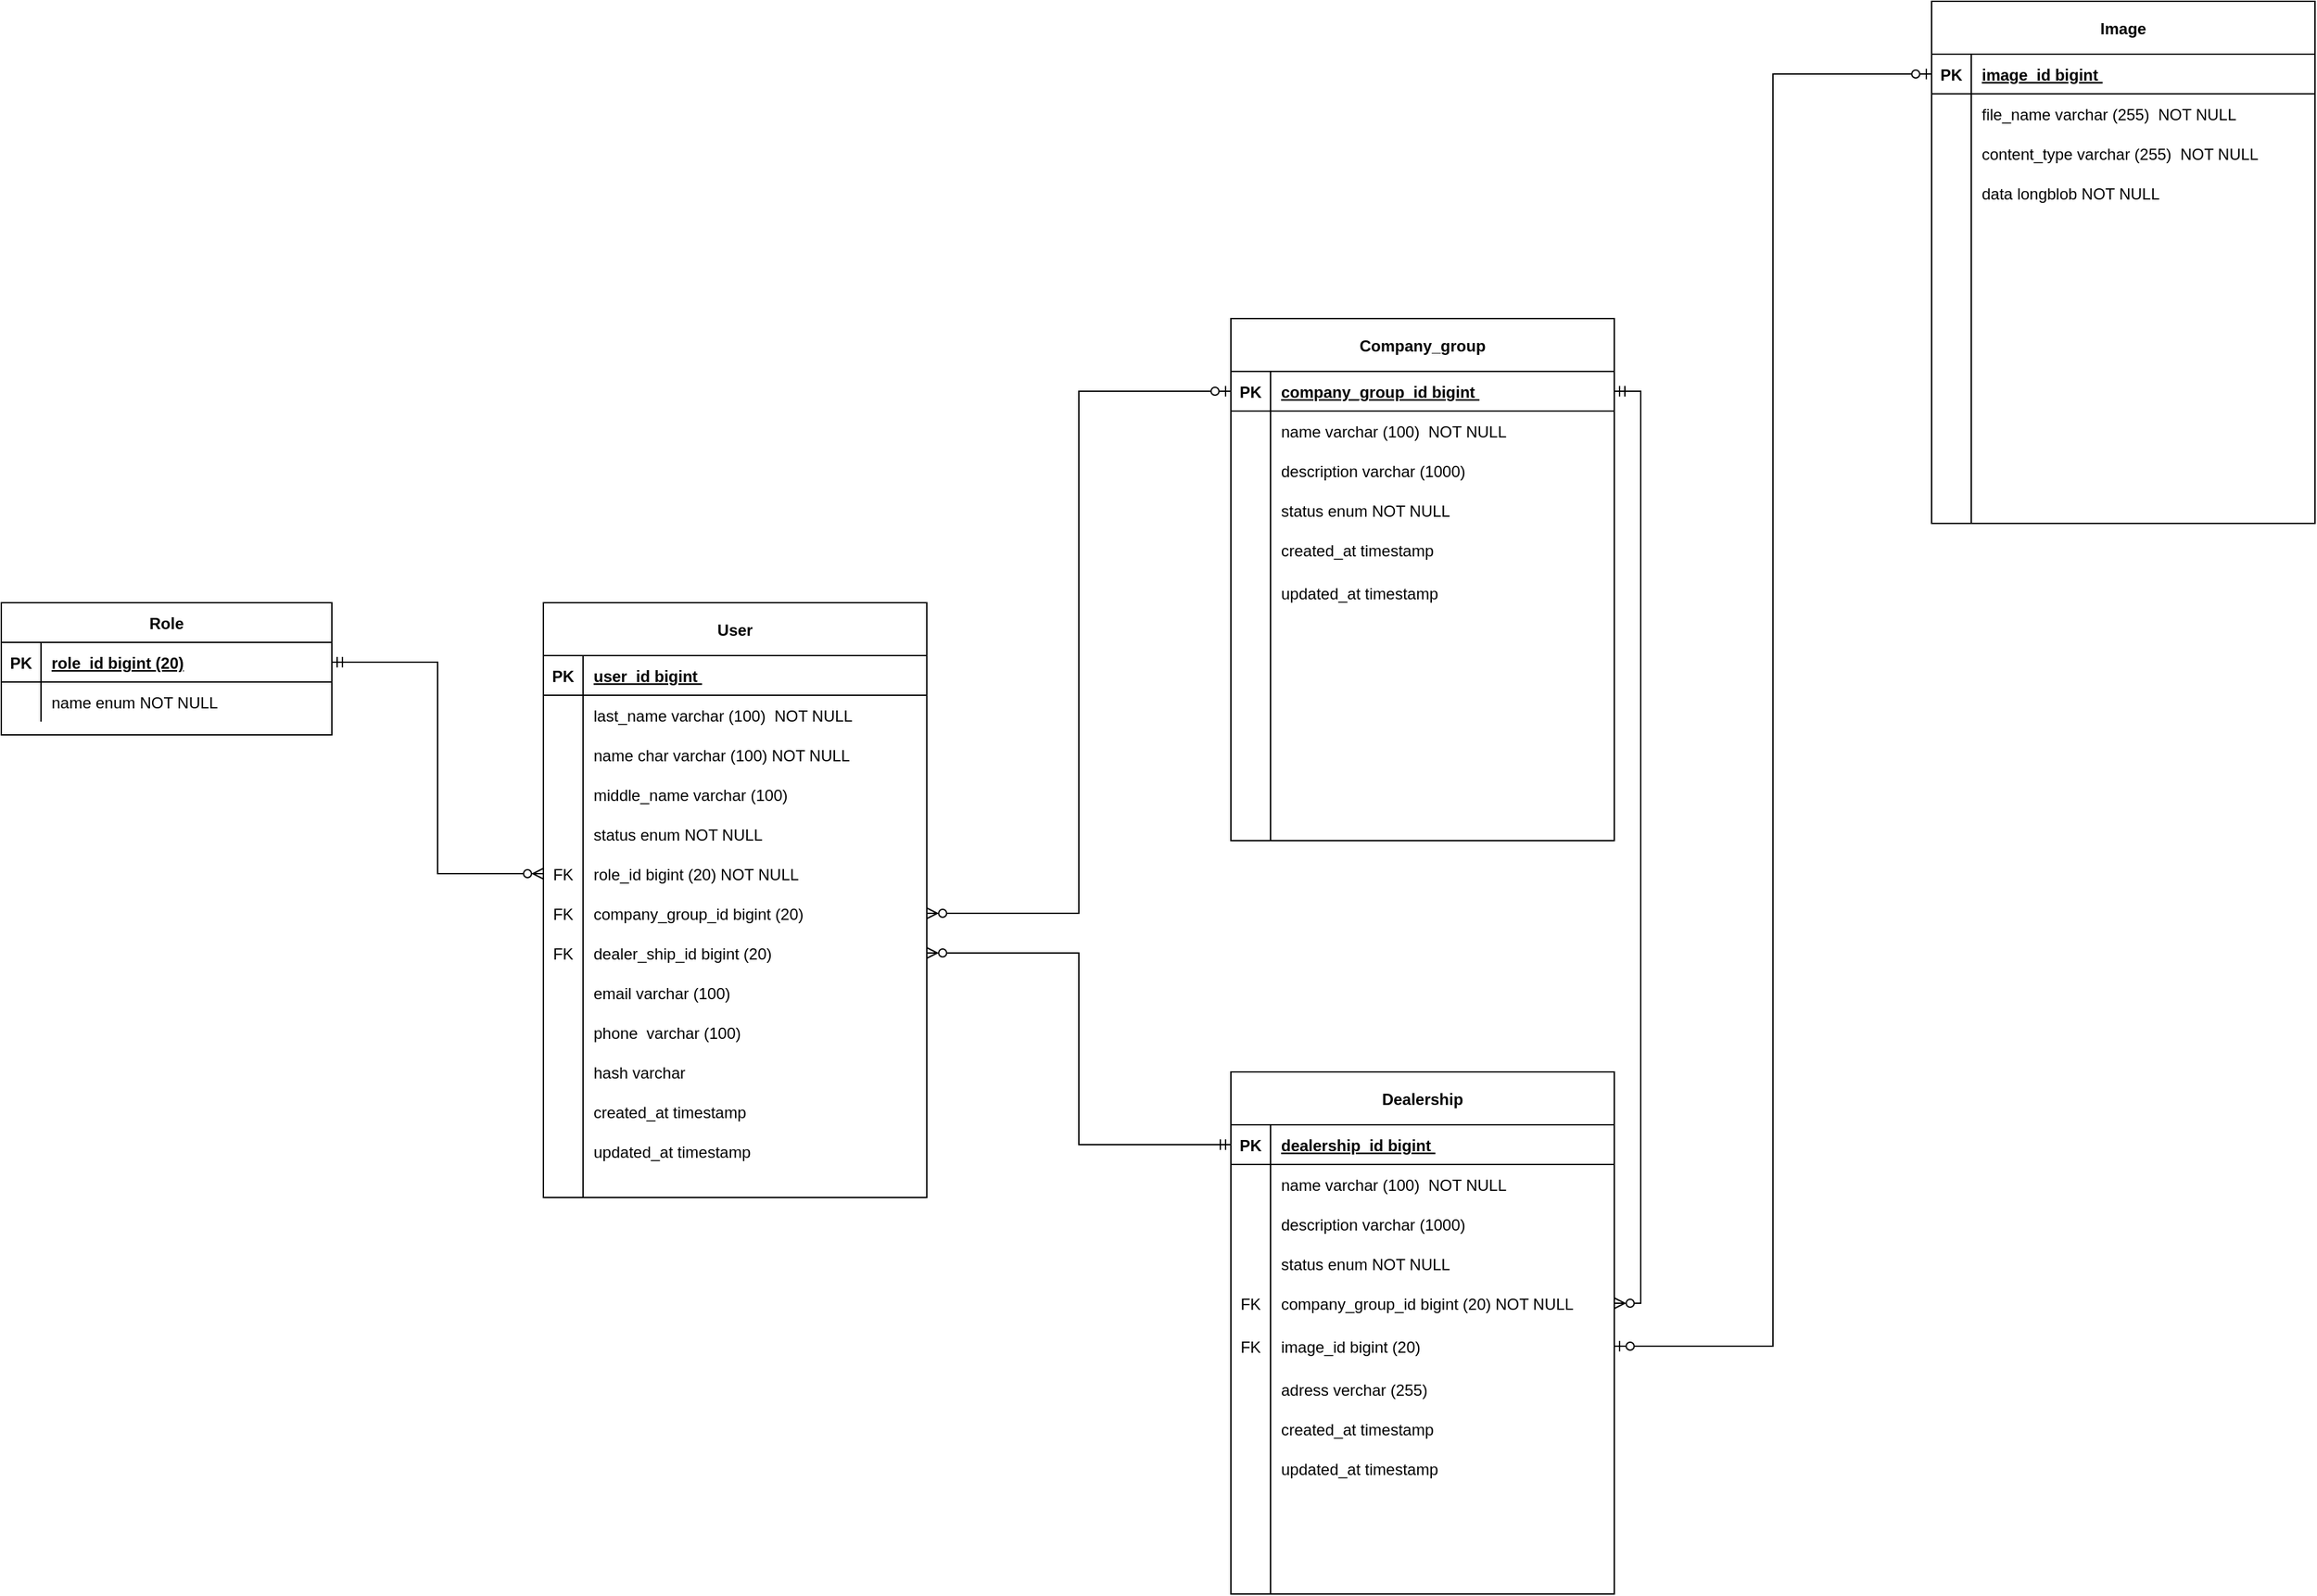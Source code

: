 <mxfile version="20.8.22" type="github">
  <diagram id="R2lEEEUBdFMjLlhIrx00" name="Page-1">
    <mxGraphModel dx="2446" dy="1654" grid="1" gridSize="10" guides="1" tooltips="1" connect="1" arrows="1" fold="1" page="1" pageScale="1" pageWidth="850" pageHeight="1100" math="0" shadow="0" extFonts="Permanent Marker^https://fonts.googleapis.com/css?family=Permanent+Marker">
      <root>
        <mxCell id="0" />
        <mxCell id="1" parent="0" />
        <mxCell id="C-vyLk0tnHw3VtMMgP7b-13" value="Role" style="shape=table;startSize=30;container=1;collapsible=1;childLayout=tableLayout;fixedRows=1;rowLines=0;fontStyle=1;align=center;resizeLast=1;" parent="1" vertex="1">
          <mxGeometry x="550" y="455" width="250" height="100" as="geometry" />
        </mxCell>
        <mxCell id="C-vyLk0tnHw3VtMMgP7b-14" value="" style="shape=partialRectangle;collapsible=0;dropTarget=0;pointerEvents=0;fillColor=none;points=[[0,0.5],[1,0.5]];portConstraint=eastwest;top=0;left=0;right=0;bottom=1;" parent="C-vyLk0tnHw3VtMMgP7b-13" vertex="1">
          <mxGeometry y="30" width="250" height="30" as="geometry" />
        </mxCell>
        <mxCell id="C-vyLk0tnHw3VtMMgP7b-15" value="PK" style="shape=partialRectangle;overflow=hidden;connectable=0;fillColor=none;top=0;left=0;bottom=0;right=0;fontStyle=1;" parent="C-vyLk0tnHw3VtMMgP7b-14" vertex="1">
          <mxGeometry width="30" height="30" as="geometry">
            <mxRectangle width="30" height="30" as="alternateBounds" />
          </mxGeometry>
        </mxCell>
        <mxCell id="C-vyLk0tnHw3VtMMgP7b-16" value="role_id bigint (20)" style="shape=partialRectangle;overflow=hidden;connectable=0;fillColor=none;top=0;left=0;bottom=0;right=0;align=left;spacingLeft=6;fontStyle=5;" parent="C-vyLk0tnHw3VtMMgP7b-14" vertex="1">
          <mxGeometry x="30" width="220" height="30" as="geometry">
            <mxRectangle width="220" height="30" as="alternateBounds" />
          </mxGeometry>
        </mxCell>
        <mxCell id="C-vyLk0tnHw3VtMMgP7b-17" value="" style="shape=partialRectangle;collapsible=0;dropTarget=0;pointerEvents=0;fillColor=none;points=[[0,0.5],[1,0.5]];portConstraint=eastwest;top=0;left=0;right=0;bottom=0;" parent="C-vyLk0tnHw3VtMMgP7b-13" vertex="1">
          <mxGeometry y="60" width="250" height="30" as="geometry" />
        </mxCell>
        <mxCell id="C-vyLk0tnHw3VtMMgP7b-18" value="" style="shape=partialRectangle;overflow=hidden;connectable=0;fillColor=none;top=0;left=0;bottom=0;right=0;" parent="C-vyLk0tnHw3VtMMgP7b-17" vertex="1">
          <mxGeometry width="30" height="30" as="geometry">
            <mxRectangle width="30" height="30" as="alternateBounds" />
          </mxGeometry>
        </mxCell>
        <mxCell id="C-vyLk0tnHw3VtMMgP7b-19" value="name enum NOT NULL" style="shape=partialRectangle;overflow=hidden;connectable=0;fillColor=none;top=0;left=0;bottom=0;right=0;align=left;spacingLeft=6;" parent="C-vyLk0tnHw3VtMMgP7b-17" vertex="1">
          <mxGeometry x="30" width="220" height="30" as="geometry">
            <mxRectangle width="220" height="30" as="alternateBounds" />
          </mxGeometry>
        </mxCell>
        <mxCell id="C-vyLk0tnHw3VtMMgP7b-23" value="User" style="shape=table;startSize=40;container=1;collapsible=1;childLayout=tableLayout;fixedRows=1;rowLines=0;fontStyle=1;align=center;resizeLast=1;" parent="1" vertex="1">
          <mxGeometry x="960" y="455" width="290" height="450" as="geometry" />
        </mxCell>
        <mxCell id="C-vyLk0tnHw3VtMMgP7b-24" value="" style="shape=partialRectangle;collapsible=0;dropTarget=0;pointerEvents=0;fillColor=none;points=[[0,0.5],[1,0.5]];portConstraint=eastwest;top=0;left=0;right=0;bottom=1;" parent="C-vyLk0tnHw3VtMMgP7b-23" vertex="1">
          <mxGeometry y="40" width="290" height="30" as="geometry" />
        </mxCell>
        <mxCell id="C-vyLk0tnHw3VtMMgP7b-25" value="PK" style="shape=partialRectangle;overflow=hidden;connectable=0;fillColor=none;top=0;left=0;bottom=0;right=0;fontStyle=1;" parent="C-vyLk0tnHw3VtMMgP7b-24" vertex="1">
          <mxGeometry width="30" height="30" as="geometry">
            <mxRectangle width="30" height="30" as="alternateBounds" />
          </mxGeometry>
        </mxCell>
        <mxCell id="C-vyLk0tnHw3VtMMgP7b-26" value="user_id bigint " style="shape=partialRectangle;overflow=hidden;connectable=0;fillColor=none;top=0;left=0;bottom=0;right=0;align=left;spacingLeft=6;fontStyle=5;" parent="C-vyLk0tnHw3VtMMgP7b-24" vertex="1">
          <mxGeometry x="30" width="260" height="30" as="geometry">
            <mxRectangle width="260" height="30" as="alternateBounds" />
          </mxGeometry>
        </mxCell>
        <mxCell id="C-vyLk0tnHw3VtMMgP7b-27" value="" style="shape=partialRectangle;collapsible=0;dropTarget=0;pointerEvents=0;fillColor=none;points=[[0,0.5],[1,0.5]];portConstraint=eastwest;top=0;left=0;right=0;bottom=0;" parent="C-vyLk0tnHw3VtMMgP7b-23" vertex="1">
          <mxGeometry y="70" width="290" height="30" as="geometry" />
        </mxCell>
        <mxCell id="C-vyLk0tnHw3VtMMgP7b-28" value="" style="shape=partialRectangle;overflow=hidden;connectable=0;fillColor=none;top=0;left=0;bottom=0;right=0;" parent="C-vyLk0tnHw3VtMMgP7b-27" vertex="1">
          <mxGeometry width="30" height="30" as="geometry">
            <mxRectangle width="30" height="30" as="alternateBounds" />
          </mxGeometry>
        </mxCell>
        <mxCell id="C-vyLk0tnHw3VtMMgP7b-29" value="last_name varchar (100)  NOT NULL" style="shape=partialRectangle;overflow=hidden;connectable=0;fillColor=none;top=0;left=0;bottom=0;right=0;align=left;spacingLeft=6;" parent="C-vyLk0tnHw3VtMMgP7b-27" vertex="1">
          <mxGeometry x="30" width="260" height="30" as="geometry">
            <mxRectangle width="260" height="30" as="alternateBounds" />
          </mxGeometry>
        </mxCell>
        <mxCell id="s1lISURREqSirKkoXwBN-7" style="shape=partialRectangle;collapsible=0;dropTarget=0;pointerEvents=0;fillColor=none;points=[[0,0.5],[1,0.5]];portConstraint=eastwest;top=0;left=0;right=0;bottom=0;" vertex="1" parent="C-vyLk0tnHw3VtMMgP7b-23">
          <mxGeometry y="100" width="290" height="30" as="geometry" />
        </mxCell>
        <mxCell id="s1lISURREqSirKkoXwBN-8" style="shape=partialRectangle;overflow=hidden;connectable=0;fillColor=none;top=0;left=0;bottom=0;right=0;" vertex="1" parent="s1lISURREqSirKkoXwBN-7">
          <mxGeometry width="30" height="30" as="geometry">
            <mxRectangle width="30" height="30" as="alternateBounds" />
          </mxGeometry>
        </mxCell>
        <mxCell id="s1lISURREqSirKkoXwBN-9" value="name char varchar (100) NOT NULL" style="shape=partialRectangle;overflow=hidden;connectable=0;fillColor=none;top=0;left=0;bottom=0;right=0;align=left;spacingLeft=6;" vertex="1" parent="s1lISURREqSirKkoXwBN-7">
          <mxGeometry x="30" width="260" height="30" as="geometry">
            <mxRectangle width="260" height="30" as="alternateBounds" />
          </mxGeometry>
        </mxCell>
        <mxCell id="s1lISURREqSirKkoXwBN-11" style="shape=partialRectangle;collapsible=0;dropTarget=0;pointerEvents=0;fillColor=none;points=[[0,0.5],[1,0.5]];portConstraint=eastwest;top=0;left=0;right=0;bottom=0;" vertex="1" parent="C-vyLk0tnHw3VtMMgP7b-23">
          <mxGeometry y="130" width="290" height="30" as="geometry" />
        </mxCell>
        <mxCell id="s1lISURREqSirKkoXwBN-12" style="shape=partialRectangle;overflow=hidden;connectable=0;fillColor=none;top=0;left=0;bottom=0;right=0;" vertex="1" parent="s1lISURREqSirKkoXwBN-11">
          <mxGeometry width="30" height="30" as="geometry">
            <mxRectangle width="30" height="30" as="alternateBounds" />
          </mxGeometry>
        </mxCell>
        <mxCell id="s1lISURREqSirKkoXwBN-13" value="middle_name varchar (100) " style="shape=partialRectangle;overflow=hidden;connectable=0;fillColor=none;top=0;left=0;bottom=0;right=0;align=left;spacingLeft=6;" vertex="1" parent="s1lISURREqSirKkoXwBN-11">
          <mxGeometry x="30" width="260" height="30" as="geometry">
            <mxRectangle width="260" height="30" as="alternateBounds" />
          </mxGeometry>
        </mxCell>
        <mxCell id="s1lISURREqSirKkoXwBN-14" style="shape=partialRectangle;collapsible=0;dropTarget=0;pointerEvents=0;fillColor=none;points=[[0,0.5],[1,0.5]];portConstraint=eastwest;top=0;left=0;right=0;bottom=0;" vertex="1" parent="C-vyLk0tnHw3VtMMgP7b-23">
          <mxGeometry y="160" width="290" height="30" as="geometry" />
        </mxCell>
        <mxCell id="s1lISURREqSirKkoXwBN-15" style="shape=partialRectangle;overflow=hidden;connectable=0;fillColor=none;top=0;left=0;bottom=0;right=0;" vertex="1" parent="s1lISURREqSirKkoXwBN-14">
          <mxGeometry width="30" height="30" as="geometry">
            <mxRectangle width="30" height="30" as="alternateBounds" />
          </mxGeometry>
        </mxCell>
        <mxCell id="s1lISURREqSirKkoXwBN-16" value="status enum NOT NULL" style="shape=partialRectangle;overflow=hidden;connectable=0;fillColor=none;top=0;left=0;bottom=0;right=0;align=left;spacingLeft=6;" vertex="1" parent="s1lISURREqSirKkoXwBN-14">
          <mxGeometry x="30" width="260" height="30" as="geometry">
            <mxRectangle width="260" height="30" as="alternateBounds" />
          </mxGeometry>
        </mxCell>
        <mxCell id="s1lISURREqSirKkoXwBN-17" style="shape=partialRectangle;collapsible=0;dropTarget=0;pointerEvents=0;fillColor=none;points=[[0,0.5],[1,0.5]];portConstraint=eastwest;top=0;left=0;right=0;bottom=0;" vertex="1" parent="C-vyLk0tnHw3VtMMgP7b-23">
          <mxGeometry y="190" width="290" height="30" as="geometry" />
        </mxCell>
        <mxCell id="s1lISURREqSirKkoXwBN-18" value="FK" style="shape=partialRectangle;overflow=hidden;connectable=0;fillColor=none;top=0;left=0;bottom=0;right=0;" vertex="1" parent="s1lISURREqSirKkoXwBN-17">
          <mxGeometry width="30" height="30" as="geometry">
            <mxRectangle width="30" height="30" as="alternateBounds" />
          </mxGeometry>
        </mxCell>
        <mxCell id="s1lISURREqSirKkoXwBN-19" value="role_id bigint (20) NOT NULL" style="shape=partialRectangle;overflow=hidden;connectable=0;fillColor=none;top=0;left=0;bottom=0;right=0;align=left;spacingLeft=6;" vertex="1" parent="s1lISURREqSirKkoXwBN-17">
          <mxGeometry x="30" width="260" height="30" as="geometry">
            <mxRectangle width="260" height="30" as="alternateBounds" />
          </mxGeometry>
        </mxCell>
        <mxCell id="s1lISURREqSirKkoXwBN-20" style="shape=partialRectangle;collapsible=0;dropTarget=0;pointerEvents=0;fillColor=none;points=[[0,0.5],[1,0.5]];portConstraint=eastwest;top=0;left=0;right=0;bottom=0;" vertex="1" parent="C-vyLk0tnHw3VtMMgP7b-23">
          <mxGeometry y="220" width="290" height="30" as="geometry" />
        </mxCell>
        <mxCell id="s1lISURREqSirKkoXwBN-21" value="FK" style="shape=partialRectangle;overflow=hidden;connectable=0;fillColor=none;top=0;left=0;bottom=0;right=0;" vertex="1" parent="s1lISURREqSirKkoXwBN-20">
          <mxGeometry width="30" height="30" as="geometry">
            <mxRectangle width="30" height="30" as="alternateBounds" />
          </mxGeometry>
        </mxCell>
        <mxCell id="s1lISURREqSirKkoXwBN-22" value="company_group_id bigint (20)" style="shape=partialRectangle;overflow=hidden;connectable=0;fillColor=none;top=0;left=0;bottom=0;right=0;align=left;spacingLeft=6;" vertex="1" parent="s1lISURREqSirKkoXwBN-20">
          <mxGeometry x="30" width="260" height="30" as="geometry">
            <mxRectangle width="260" height="30" as="alternateBounds" />
          </mxGeometry>
        </mxCell>
        <mxCell id="s1lISURREqSirKkoXwBN-23" style="shape=partialRectangle;collapsible=0;dropTarget=0;pointerEvents=0;fillColor=none;points=[[0,0.5],[1,0.5]];portConstraint=eastwest;top=0;left=0;right=0;bottom=0;" vertex="1" parent="C-vyLk0tnHw3VtMMgP7b-23">
          <mxGeometry y="250" width="290" height="30" as="geometry" />
        </mxCell>
        <mxCell id="s1lISURREqSirKkoXwBN-24" value="FK" style="shape=partialRectangle;overflow=hidden;connectable=0;fillColor=none;top=0;left=0;bottom=0;right=0;" vertex="1" parent="s1lISURREqSirKkoXwBN-23">
          <mxGeometry width="30" height="30" as="geometry">
            <mxRectangle width="30" height="30" as="alternateBounds" />
          </mxGeometry>
        </mxCell>
        <mxCell id="s1lISURREqSirKkoXwBN-25" value="dealer_ship_id bigint (20)" style="shape=partialRectangle;overflow=hidden;connectable=0;fillColor=none;top=0;left=0;bottom=0;right=0;align=left;spacingLeft=6;" vertex="1" parent="s1lISURREqSirKkoXwBN-23">
          <mxGeometry x="30" width="260" height="30" as="geometry">
            <mxRectangle width="260" height="30" as="alternateBounds" />
          </mxGeometry>
        </mxCell>
        <mxCell id="s1lISURREqSirKkoXwBN-26" style="shape=partialRectangle;collapsible=0;dropTarget=0;pointerEvents=0;fillColor=none;points=[[0,0.5],[1,0.5]];portConstraint=eastwest;top=0;left=0;right=0;bottom=0;" vertex="1" parent="C-vyLk0tnHw3VtMMgP7b-23">
          <mxGeometry y="280" width="290" height="30" as="geometry" />
        </mxCell>
        <mxCell id="s1lISURREqSirKkoXwBN-27" style="shape=partialRectangle;overflow=hidden;connectable=0;fillColor=none;top=0;left=0;bottom=0;right=0;" vertex="1" parent="s1lISURREqSirKkoXwBN-26">
          <mxGeometry width="30" height="30" as="geometry">
            <mxRectangle width="30" height="30" as="alternateBounds" />
          </mxGeometry>
        </mxCell>
        <mxCell id="s1lISURREqSirKkoXwBN-28" value="email varchar (100) " style="shape=partialRectangle;overflow=hidden;connectable=0;fillColor=none;top=0;left=0;bottom=0;right=0;align=left;spacingLeft=6;" vertex="1" parent="s1lISURREqSirKkoXwBN-26">
          <mxGeometry x="30" width="260" height="30" as="geometry">
            <mxRectangle width="260" height="30" as="alternateBounds" />
          </mxGeometry>
        </mxCell>
        <mxCell id="s1lISURREqSirKkoXwBN-29" style="shape=partialRectangle;collapsible=0;dropTarget=0;pointerEvents=0;fillColor=none;points=[[0,0.5],[1,0.5]];portConstraint=eastwest;top=0;left=0;right=0;bottom=0;" vertex="1" parent="C-vyLk0tnHw3VtMMgP7b-23">
          <mxGeometry y="310" width="290" height="30" as="geometry" />
        </mxCell>
        <mxCell id="s1lISURREqSirKkoXwBN-30" style="shape=partialRectangle;overflow=hidden;connectable=0;fillColor=none;top=0;left=0;bottom=0;right=0;" vertex="1" parent="s1lISURREqSirKkoXwBN-29">
          <mxGeometry width="30" height="30" as="geometry">
            <mxRectangle width="30" height="30" as="alternateBounds" />
          </mxGeometry>
        </mxCell>
        <mxCell id="s1lISURREqSirKkoXwBN-31" value="phone  varchar (100)" style="shape=partialRectangle;overflow=hidden;connectable=0;fillColor=none;top=0;left=0;bottom=0;right=0;align=left;spacingLeft=6;" vertex="1" parent="s1lISURREqSirKkoXwBN-29">
          <mxGeometry x="30" width="260" height="30" as="geometry">
            <mxRectangle width="260" height="30" as="alternateBounds" />
          </mxGeometry>
        </mxCell>
        <mxCell id="s1lISURREqSirKkoXwBN-32" style="shape=partialRectangle;collapsible=0;dropTarget=0;pointerEvents=0;fillColor=none;points=[[0,0.5],[1,0.5]];portConstraint=eastwest;top=0;left=0;right=0;bottom=0;" vertex="1" parent="C-vyLk0tnHw3VtMMgP7b-23">
          <mxGeometry y="340" width="290" height="30" as="geometry" />
        </mxCell>
        <mxCell id="s1lISURREqSirKkoXwBN-33" style="shape=partialRectangle;overflow=hidden;connectable=0;fillColor=none;top=0;left=0;bottom=0;right=0;" vertex="1" parent="s1lISURREqSirKkoXwBN-32">
          <mxGeometry width="30" height="30" as="geometry">
            <mxRectangle width="30" height="30" as="alternateBounds" />
          </mxGeometry>
        </mxCell>
        <mxCell id="s1lISURREqSirKkoXwBN-34" value="hash varchar" style="shape=partialRectangle;overflow=hidden;connectable=0;fillColor=none;top=0;left=0;bottom=0;right=0;align=left;spacingLeft=6;" vertex="1" parent="s1lISURREqSirKkoXwBN-32">
          <mxGeometry x="30" width="260" height="30" as="geometry">
            <mxRectangle width="260" height="30" as="alternateBounds" />
          </mxGeometry>
        </mxCell>
        <mxCell id="s1lISURREqSirKkoXwBN-111" style="shape=partialRectangle;collapsible=0;dropTarget=0;pointerEvents=0;fillColor=none;points=[[0,0.5],[1,0.5]];portConstraint=eastwest;top=0;left=0;right=0;bottom=0;" vertex="1" parent="C-vyLk0tnHw3VtMMgP7b-23">
          <mxGeometry y="370" width="290" height="30" as="geometry" />
        </mxCell>
        <mxCell id="s1lISURREqSirKkoXwBN-112" style="shape=partialRectangle;overflow=hidden;connectable=0;fillColor=none;top=0;left=0;bottom=0;right=0;" vertex="1" parent="s1lISURREqSirKkoXwBN-111">
          <mxGeometry width="30" height="30" as="geometry">
            <mxRectangle width="30" height="30" as="alternateBounds" />
          </mxGeometry>
        </mxCell>
        <mxCell id="s1lISURREqSirKkoXwBN-113" value="created_at timestamp" style="shape=partialRectangle;overflow=hidden;connectable=0;fillColor=none;top=0;left=0;bottom=0;right=0;align=left;spacingLeft=6;" vertex="1" parent="s1lISURREqSirKkoXwBN-111">
          <mxGeometry x="30" width="260" height="30" as="geometry">
            <mxRectangle width="260" height="30" as="alternateBounds" />
          </mxGeometry>
        </mxCell>
        <mxCell id="s1lISURREqSirKkoXwBN-108" style="shape=partialRectangle;collapsible=0;dropTarget=0;pointerEvents=0;fillColor=none;points=[[0,0.5],[1,0.5]];portConstraint=eastwest;top=0;left=0;right=0;bottom=0;" vertex="1" parent="C-vyLk0tnHw3VtMMgP7b-23">
          <mxGeometry y="400" width="290" height="30" as="geometry" />
        </mxCell>
        <mxCell id="s1lISURREqSirKkoXwBN-109" style="shape=partialRectangle;overflow=hidden;connectable=0;fillColor=none;top=0;left=0;bottom=0;right=0;" vertex="1" parent="s1lISURREqSirKkoXwBN-108">
          <mxGeometry width="30" height="30" as="geometry">
            <mxRectangle width="30" height="30" as="alternateBounds" />
          </mxGeometry>
        </mxCell>
        <mxCell id="s1lISURREqSirKkoXwBN-110" value="updated_at timestamp" style="shape=partialRectangle;overflow=hidden;connectable=0;fillColor=none;top=0;left=0;bottom=0;right=0;align=left;spacingLeft=6;" vertex="1" parent="s1lISURREqSirKkoXwBN-108">
          <mxGeometry x="30" width="260" height="30" as="geometry">
            <mxRectangle width="260" height="30" as="alternateBounds" />
          </mxGeometry>
        </mxCell>
        <mxCell id="s1lISURREqSirKkoXwBN-38" style="shape=partialRectangle;collapsible=0;dropTarget=0;pointerEvents=0;fillColor=none;points=[[0,0.5],[1,0.5]];portConstraint=eastwest;top=0;left=0;right=0;bottom=0;" vertex="1" parent="C-vyLk0tnHw3VtMMgP7b-23">
          <mxGeometry y="430" width="290" height="20" as="geometry" />
        </mxCell>
        <mxCell id="s1lISURREqSirKkoXwBN-39" style="shape=partialRectangle;overflow=hidden;connectable=0;fillColor=none;top=0;left=0;bottom=0;right=0;" vertex="1" parent="s1lISURREqSirKkoXwBN-38">
          <mxGeometry width="30" height="20" as="geometry">
            <mxRectangle width="30" height="20" as="alternateBounds" />
          </mxGeometry>
        </mxCell>
        <mxCell id="s1lISURREqSirKkoXwBN-40" style="shape=partialRectangle;overflow=hidden;connectable=0;fillColor=none;top=0;left=0;bottom=0;right=0;align=left;spacingLeft=6;" vertex="1" parent="s1lISURREqSirKkoXwBN-38">
          <mxGeometry x="30" width="260" height="20" as="geometry">
            <mxRectangle width="260" height="20" as="alternateBounds" />
          </mxGeometry>
        </mxCell>
        <mxCell id="s1lISURREqSirKkoXwBN-49" style="edgeStyle=orthogonalEdgeStyle;rounded=0;orthogonalLoop=1;jettySize=auto;html=1;exitX=1;exitY=0.5;exitDx=0;exitDy=0;entryX=0;entryY=0.5;entryDx=0;entryDy=0;startArrow=ERmandOne;startFill=0;endArrow=ERzeroToMany;endFill=0;" edge="1" parent="1" source="C-vyLk0tnHw3VtMMgP7b-14" target="s1lISURREqSirKkoXwBN-17">
          <mxGeometry relative="1" as="geometry" />
        </mxCell>
        <mxCell id="s1lISURREqSirKkoXwBN-50" value="Dealership" style="shape=table;startSize=40;container=1;collapsible=1;childLayout=tableLayout;fixedRows=1;rowLines=0;fontStyle=1;align=center;resizeLast=1;" vertex="1" parent="1">
          <mxGeometry x="1480" y="810" width="290" height="395" as="geometry" />
        </mxCell>
        <mxCell id="s1lISURREqSirKkoXwBN-51" value="" style="shape=partialRectangle;collapsible=0;dropTarget=0;pointerEvents=0;fillColor=none;points=[[0,0.5],[1,0.5]];portConstraint=eastwest;top=0;left=0;right=0;bottom=1;" vertex="1" parent="s1lISURREqSirKkoXwBN-50">
          <mxGeometry y="40" width="290" height="30" as="geometry" />
        </mxCell>
        <mxCell id="s1lISURREqSirKkoXwBN-52" value="PK" style="shape=partialRectangle;overflow=hidden;connectable=0;fillColor=none;top=0;left=0;bottom=0;right=0;fontStyle=1;" vertex="1" parent="s1lISURREqSirKkoXwBN-51">
          <mxGeometry width="30" height="30" as="geometry">
            <mxRectangle width="30" height="30" as="alternateBounds" />
          </mxGeometry>
        </mxCell>
        <mxCell id="s1lISURREqSirKkoXwBN-53" value="dealership_id bigint " style="shape=partialRectangle;overflow=hidden;connectable=0;fillColor=none;top=0;left=0;bottom=0;right=0;align=left;spacingLeft=6;fontStyle=5;" vertex="1" parent="s1lISURREqSirKkoXwBN-51">
          <mxGeometry x="30" width="260" height="30" as="geometry">
            <mxRectangle width="260" height="30" as="alternateBounds" />
          </mxGeometry>
        </mxCell>
        <mxCell id="s1lISURREqSirKkoXwBN-54" value="" style="shape=partialRectangle;collapsible=0;dropTarget=0;pointerEvents=0;fillColor=none;points=[[0,0.5],[1,0.5]];portConstraint=eastwest;top=0;left=0;right=0;bottom=0;" vertex="1" parent="s1lISURREqSirKkoXwBN-50">
          <mxGeometry y="70" width="290" height="30" as="geometry" />
        </mxCell>
        <mxCell id="s1lISURREqSirKkoXwBN-55" value="" style="shape=partialRectangle;overflow=hidden;connectable=0;fillColor=none;top=0;left=0;bottom=0;right=0;" vertex="1" parent="s1lISURREqSirKkoXwBN-54">
          <mxGeometry width="30" height="30" as="geometry">
            <mxRectangle width="30" height="30" as="alternateBounds" />
          </mxGeometry>
        </mxCell>
        <mxCell id="s1lISURREqSirKkoXwBN-56" value="name varchar (100)  NOT NULL" style="shape=partialRectangle;overflow=hidden;connectable=0;fillColor=none;top=0;left=0;bottom=0;right=0;align=left;spacingLeft=6;" vertex="1" parent="s1lISURREqSirKkoXwBN-54">
          <mxGeometry x="30" width="260" height="30" as="geometry">
            <mxRectangle width="260" height="30" as="alternateBounds" />
          </mxGeometry>
        </mxCell>
        <mxCell id="s1lISURREqSirKkoXwBN-57" style="shape=partialRectangle;collapsible=0;dropTarget=0;pointerEvents=0;fillColor=none;points=[[0,0.5],[1,0.5]];portConstraint=eastwest;top=0;left=0;right=0;bottom=0;" vertex="1" parent="s1lISURREqSirKkoXwBN-50">
          <mxGeometry y="100" width="290" height="30" as="geometry" />
        </mxCell>
        <mxCell id="s1lISURREqSirKkoXwBN-58" style="shape=partialRectangle;overflow=hidden;connectable=0;fillColor=none;top=0;left=0;bottom=0;right=0;" vertex="1" parent="s1lISURREqSirKkoXwBN-57">
          <mxGeometry width="30" height="30" as="geometry">
            <mxRectangle width="30" height="30" as="alternateBounds" />
          </mxGeometry>
        </mxCell>
        <mxCell id="s1lISURREqSirKkoXwBN-59" value="description varchar (1000)" style="shape=partialRectangle;overflow=hidden;connectable=0;fillColor=none;top=0;left=0;bottom=0;right=0;align=left;spacingLeft=6;" vertex="1" parent="s1lISURREqSirKkoXwBN-57">
          <mxGeometry x="30" width="260" height="30" as="geometry">
            <mxRectangle width="260" height="30" as="alternateBounds" />
          </mxGeometry>
        </mxCell>
        <mxCell id="s1lISURREqSirKkoXwBN-63" style="shape=partialRectangle;collapsible=0;dropTarget=0;pointerEvents=0;fillColor=none;points=[[0,0.5],[1,0.5]];portConstraint=eastwest;top=0;left=0;right=0;bottom=0;" vertex="1" parent="s1lISURREqSirKkoXwBN-50">
          <mxGeometry y="130" width="290" height="30" as="geometry" />
        </mxCell>
        <mxCell id="s1lISURREqSirKkoXwBN-64" style="shape=partialRectangle;overflow=hidden;connectable=0;fillColor=none;top=0;left=0;bottom=0;right=0;" vertex="1" parent="s1lISURREqSirKkoXwBN-63">
          <mxGeometry width="30" height="30" as="geometry">
            <mxRectangle width="30" height="30" as="alternateBounds" />
          </mxGeometry>
        </mxCell>
        <mxCell id="s1lISURREqSirKkoXwBN-65" value="status enum NOT NULL" style="shape=partialRectangle;overflow=hidden;connectable=0;fillColor=none;top=0;left=0;bottom=0;right=0;align=left;spacingLeft=6;" vertex="1" parent="s1lISURREqSirKkoXwBN-63">
          <mxGeometry x="30" width="260" height="30" as="geometry">
            <mxRectangle width="260" height="30" as="alternateBounds" />
          </mxGeometry>
        </mxCell>
        <mxCell id="s1lISURREqSirKkoXwBN-105" style="shape=partialRectangle;collapsible=0;dropTarget=0;pointerEvents=0;fillColor=none;points=[[0,0.5],[1,0.5]];portConstraint=eastwest;top=0;left=0;right=0;bottom=0;" vertex="1" parent="s1lISURREqSirKkoXwBN-50">
          <mxGeometry y="160" width="290" height="30" as="geometry" />
        </mxCell>
        <mxCell id="s1lISURREqSirKkoXwBN-106" value="FK" style="shape=partialRectangle;overflow=hidden;connectable=0;fillColor=none;top=0;left=0;bottom=0;right=0;" vertex="1" parent="s1lISURREqSirKkoXwBN-105">
          <mxGeometry width="30" height="30" as="geometry">
            <mxRectangle width="30" height="30" as="alternateBounds" />
          </mxGeometry>
        </mxCell>
        <mxCell id="s1lISURREqSirKkoXwBN-107" value="company_group_id bigint (20) NOT NULL" style="shape=partialRectangle;overflow=hidden;connectable=0;fillColor=none;top=0;left=0;bottom=0;right=0;align=left;spacingLeft=6;" vertex="1" parent="s1lISURREqSirKkoXwBN-105">
          <mxGeometry x="30" width="260" height="30" as="geometry">
            <mxRectangle width="260" height="30" as="alternateBounds" />
          </mxGeometry>
        </mxCell>
        <mxCell id="s1lISURREqSirKkoXwBN-102" style="shape=partialRectangle;collapsible=0;dropTarget=0;pointerEvents=0;fillColor=none;points=[[0,0.5],[1,0.5]];portConstraint=eastwest;top=0;left=0;right=0;bottom=0;" vertex="1" parent="s1lISURREqSirKkoXwBN-50">
          <mxGeometry y="190" width="290" height="35" as="geometry" />
        </mxCell>
        <mxCell id="s1lISURREqSirKkoXwBN-103" value="FK" style="shape=partialRectangle;overflow=hidden;connectable=0;fillColor=none;top=0;left=0;bottom=0;right=0;" vertex="1" parent="s1lISURREqSirKkoXwBN-102">
          <mxGeometry width="30" height="35" as="geometry">
            <mxRectangle width="30" height="35" as="alternateBounds" />
          </mxGeometry>
        </mxCell>
        <mxCell id="s1lISURREqSirKkoXwBN-104" value="image_id bigint (20)" style="shape=partialRectangle;overflow=hidden;connectable=0;fillColor=none;top=0;left=0;bottom=0;right=0;align=left;spacingLeft=6;" vertex="1" parent="s1lISURREqSirKkoXwBN-102">
          <mxGeometry x="30" width="260" height="35" as="geometry">
            <mxRectangle width="260" height="35" as="alternateBounds" />
          </mxGeometry>
        </mxCell>
        <mxCell id="s1lISURREqSirKkoXwBN-99" style="shape=partialRectangle;collapsible=0;dropTarget=0;pointerEvents=0;fillColor=none;points=[[0,0.5],[1,0.5]];portConstraint=eastwest;top=0;left=0;right=0;bottom=0;" vertex="1" parent="s1lISURREqSirKkoXwBN-50">
          <mxGeometry y="225" width="290" height="30" as="geometry" />
        </mxCell>
        <mxCell id="s1lISURREqSirKkoXwBN-100" style="shape=partialRectangle;overflow=hidden;connectable=0;fillColor=none;top=0;left=0;bottom=0;right=0;" vertex="1" parent="s1lISURREqSirKkoXwBN-99">
          <mxGeometry width="30" height="30" as="geometry">
            <mxRectangle width="30" height="30" as="alternateBounds" />
          </mxGeometry>
        </mxCell>
        <mxCell id="s1lISURREqSirKkoXwBN-101" value="adress verchar (255) " style="shape=partialRectangle;overflow=hidden;connectable=0;fillColor=none;top=0;left=0;bottom=0;right=0;align=left;spacingLeft=6;" vertex="1" parent="s1lISURREqSirKkoXwBN-99">
          <mxGeometry x="30" width="260" height="30" as="geometry">
            <mxRectangle width="260" height="30" as="alternateBounds" />
          </mxGeometry>
        </mxCell>
        <mxCell id="s1lISURREqSirKkoXwBN-96" style="shape=partialRectangle;collapsible=0;dropTarget=0;pointerEvents=0;fillColor=none;points=[[0,0.5],[1,0.5]];portConstraint=eastwest;top=0;left=0;right=0;bottom=0;" vertex="1" parent="s1lISURREqSirKkoXwBN-50">
          <mxGeometry y="255" width="290" height="30" as="geometry" />
        </mxCell>
        <mxCell id="s1lISURREqSirKkoXwBN-97" style="shape=partialRectangle;overflow=hidden;connectable=0;fillColor=none;top=0;left=0;bottom=0;right=0;" vertex="1" parent="s1lISURREqSirKkoXwBN-96">
          <mxGeometry width="30" height="30" as="geometry">
            <mxRectangle width="30" height="30" as="alternateBounds" />
          </mxGeometry>
        </mxCell>
        <mxCell id="s1lISURREqSirKkoXwBN-98" value="created_at timestamp" style="shape=partialRectangle;overflow=hidden;connectable=0;fillColor=none;top=0;left=0;bottom=0;right=0;align=left;spacingLeft=6;" vertex="1" parent="s1lISURREqSirKkoXwBN-96">
          <mxGeometry x="30" width="260" height="30" as="geometry">
            <mxRectangle width="260" height="30" as="alternateBounds" />
          </mxGeometry>
        </mxCell>
        <mxCell id="s1lISURREqSirKkoXwBN-93" style="shape=partialRectangle;collapsible=0;dropTarget=0;pointerEvents=0;fillColor=none;points=[[0,0.5],[1,0.5]];portConstraint=eastwest;top=0;left=0;right=0;bottom=0;" vertex="1" parent="s1lISURREqSirKkoXwBN-50">
          <mxGeometry y="285" width="290" height="30" as="geometry" />
        </mxCell>
        <mxCell id="s1lISURREqSirKkoXwBN-94" style="shape=partialRectangle;overflow=hidden;connectable=0;fillColor=none;top=0;left=0;bottom=0;right=0;" vertex="1" parent="s1lISURREqSirKkoXwBN-93">
          <mxGeometry width="30" height="30" as="geometry">
            <mxRectangle width="30" height="30" as="alternateBounds" />
          </mxGeometry>
        </mxCell>
        <mxCell id="s1lISURREqSirKkoXwBN-95" value="updated_at timestamp" style="shape=partialRectangle;overflow=hidden;connectable=0;fillColor=none;top=0;left=0;bottom=0;right=0;align=left;spacingLeft=6;" vertex="1" parent="s1lISURREqSirKkoXwBN-93">
          <mxGeometry x="30" width="260" height="30" as="geometry">
            <mxRectangle width="260" height="30" as="alternateBounds" />
          </mxGeometry>
        </mxCell>
        <mxCell id="s1lISURREqSirKkoXwBN-90" style="shape=partialRectangle;collapsible=0;dropTarget=0;pointerEvents=0;fillColor=none;points=[[0,0.5],[1,0.5]];portConstraint=eastwest;top=0;left=0;right=0;bottom=0;" vertex="1" parent="s1lISURREqSirKkoXwBN-50">
          <mxGeometry y="315" width="290" height="30" as="geometry" />
        </mxCell>
        <mxCell id="s1lISURREqSirKkoXwBN-91" style="shape=partialRectangle;overflow=hidden;connectable=0;fillColor=none;top=0;left=0;bottom=0;right=0;" vertex="1" parent="s1lISURREqSirKkoXwBN-90">
          <mxGeometry width="30" height="30" as="geometry">
            <mxRectangle width="30" height="30" as="alternateBounds" />
          </mxGeometry>
        </mxCell>
        <mxCell id="s1lISURREqSirKkoXwBN-92" style="shape=partialRectangle;overflow=hidden;connectable=0;fillColor=none;top=0;left=0;bottom=0;right=0;align=left;spacingLeft=6;" vertex="1" parent="s1lISURREqSirKkoXwBN-90">
          <mxGeometry x="30" width="260" height="30" as="geometry">
            <mxRectangle width="260" height="30" as="alternateBounds" />
          </mxGeometry>
        </mxCell>
        <mxCell id="s1lISURREqSirKkoXwBN-87" style="shape=partialRectangle;collapsible=0;dropTarget=0;pointerEvents=0;fillColor=none;points=[[0,0.5],[1,0.5]];portConstraint=eastwest;top=0;left=0;right=0;bottom=0;" vertex="1" parent="s1lISURREqSirKkoXwBN-50">
          <mxGeometry y="345" width="290" height="30" as="geometry" />
        </mxCell>
        <mxCell id="s1lISURREqSirKkoXwBN-88" style="shape=partialRectangle;overflow=hidden;connectable=0;fillColor=none;top=0;left=0;bottom=0;right=0;" vertex="1" parent="s1lISURREqSirKkoXwBN-87">
          <mxGeometry width="30" height="30" as="geometry">
            <mxRectangle width="30" height="30" as="alternateBounds" />
          </mxGeometry>
        </mxCell>
        <mxCell id="s1lISURREqSirKkoXwBN-89" style="shape=partialRectangle;overflow=hidden;connectable=0;fillColor=none;top=0;left=0;bottom=0;right=0;align=left;spacingLeft=6;" vertex="1" parent="s1lISURREqSirKkoXwBN-87">
          <mxGeometry x="30" width="260" height="30" as="geometry">
            <mxRectangle width="260" height="30" as="alternateBounds" />
          </mxGeometry>
        </mxCell>
        <mxCell id="s1lISURREqSirKkoXwBN-84" style="shape=partialRectangle;collapsible=0;dropTarget=0;pointerEvents=0;fillColor=none;points=[[0,0.5],[1,0.5]];portConstraint=eastwest;top=0;left=0;right=0;bottom=0;" vertex="1" parent="s1lISURREqSirKkoXwBN-50">
          <mxGeometry y="375" width="290" height="20" as="geometry" />
        </mxCell>
        <mxCell id="s1lISURREqSirKkoXwBN-85" style="shape=partialRectangle;overflow=hidden;connectable=0;fillColor=none;top=0;left=0;bottom=0;right=0;" vertex="1" parent="s1lISURREqSirKkoXwBN-84">
          <mxGeometry width="30" height="20" as="geometry">
            <mxRectangle width="30" height="20" as="alternateBounds" />
          </mxGeometry>
        </mxCell>
        <mxCell id="s1lISURREqSirKkoXwBN-86" style="shape=partialRectangle;overflow=hidden;connectable=0;fillColor=none;top=0;left=0;bottom=0;right=0;align=left;spacingLeft=6;" vertex="1" parent="s1lISURREqSirKkoXwBN-84">
          <mxGeometry x="30" width="260" height="20" as="geometry">
            <mxRectangle width="260" height="20" as="alternateBounds" />
          </mxGeometry>
        </mxCell>
        <mxCell id="s1lISURREqSirKkoXwBN-114" value="Company_group" style="shape=table;startSize=40;container=1;collapsible=1;childLayout=tableLayout;fixedRows=1;rowLines=0;fontStyle=1;align=center;resizeLast=1;" vertex="1" parent="1">
          <mxGeometry x="1480" y="240" width="290" height="395" as="geometry" />
        </mxCell>
        <mxCell id="s1lISURREqSirKkoXwBN-115" value="" style="shape=partialRectangle;collapsible=0;dropTarget=0;pointerEvents=0;fillColor=none;points=[[0,0.5],[1,0.5]];portConstraint=eastwest;top=0;left=0;right=0;bottom=1;" vertex="1" parent="s1lISURREqSirKkoXwBN-114">
          <mxGeometry y="40" width="290" height="30" as="geometry" />
        </mxCell>
        <mxCell id="s1lISURREqSirKkoXwBN-116" value="PK" style="shape=partialRectangle;overflow=hidden;connectable=0;fillColor=none;top=0;left=0;bottom=0;right=0;fontStyle=1;" vertex="1" parent="s1lISURREqSirKkoXwBN-115">
          <mxGeometry width="30" height="30" as="geometry">
            <mxRectangle width="30" height="30" as="alternateBounds" />
          </mxGeometry>
        </mxCell>
        <mxCell id="s1lISURREqSirKkoXwBN-117" value="company_group_id bigint " style="shape=partialRectangle;overflow=hidden;connectable=0;fillColor=none;top=0;left=0;bottom=0;right=0;align=left;spacingLeft=6;fontStyle=5;" vertex="1" parent="s1lISURREqSirKkoXwBN-115">
          <mxGeometry x="30" width="260" height="30" as="geometry">
            <mxRectangle width="260" height="30" as="alternateBounds" />
          </mxGeometry>
        </mxCell>
        <mxCell id="s1lISURREqSirKkoXwBN-118" value="" style="shape=partialRectangle;collapsible=0;dropTarget=0;pointerEvents=0;fillColor=none;points=[[0,0.5],[1,0.5]];portConstraint=eastwest;top=0;left=0;right=0;bottom=0;" vertex="1" parent="s1lISURREqSirKkoXwBN-114">
          <mxGeometry y="70" width="290" height="30" as="geometry" />
        </mxCell>
        <mxCell id="s1lISURREqSirKkoXwBN-119" value="" style="shape=partialRectangle;overflow=hidden;connectable=0;fillColor=none;top=0;left=0;bottom=0;right=0;" vertex="1" parent="s1lISURREqSirKkoXwBN-118">
          <mxGeometry width="30" height="30" as="geometry">
            <mxRectangle width="30" height="30" as="alternateBounds" />
          </mxGeometry>
        </mxCell>
        <mxCell id="s1lISURREqSirKkoXwBN-120" value="name varchar (100)  NOT NULL" style="shape=partialRectangle;overflow=hidden;connectable=0;fillColor=none;top=0;left=0;bottom=0;right=0;align=left;spacingLeft=6;" vertex="1" parent="s1lISURREqSirKkoXwBN-118">
          <mxGeometry x="30" width="260" height="30" as="geometry">
            <mxRectangle width="260" height="30" as="alternateBounds" />
          </mxGeometry>
        </mxCell>
        <mxCell id="s1lISURREqSirKkoXwBN-121" style="shape=partialRectangle;collapsible=0;dropTarget=0;pointerEvents=0;fillColor=none;points=[[0,0.5],[1,0.5]];portConstraint=eastwest;top=0;left=0;right=0;bottom=0;" vertex="1" parent="s1lISURREqSirKkoXwBN-114">
          <mxGeometry y="100" width="290" height="30" as="geometry" />
        </mxCell>
        <mxCell id="s1lISURREqSirKkoXwBN-122" style="shape=partialRectangle;overflow=hidden;connectable=0;fillColor=none;top=0;left=0;bottom=0;right=0;" vertex="1" parent="s1lISURREqSirKkoXwBN-121">
          <mxGeometry width="30" height="30" as="geometry">
            <mxRectangle width="30" height="30" as="alternateBounds" />
          </mxGeometry>
        </mxCell>
        <mxCell id="s1lISURREqSirKkoXwBN-123" value="description varchar (1000)" style="shape=partialRectangle;overflow=hidden;connectable=0;fillColor=none;top=0;left=0;bottom=0;right=0;align=left;spacingLeft=6;" vertex="1" parent="s1lISURREqSirKkoXwBN-121">
          <mxGeometry x="30" width="260" height="30" as="geometry">
            <mxRectangle width="260" height="30" as="alternateBounds" />
          </mxGeometry>
        </mxCell>
        <mxCell id="s1lISURREqSirKkoXwBN-124" style="shape=partialRectangle;collapsible=0;dropTarget=0;pointerEvents=0;fillColor=none;points=[[0,0.5],[1,0.5]];portConstraint=eastwest;top=0;left=0;right=0;bottom=0;" vertex="1" parent="s1lISURREqSirKkoXwBN-114">
          <mxGeometry y="130" width="290" height="30" as="geometry" />
        </mxCell>
        <mxCell id="s1lISURREqSirKkoXwBN-125" style="shape=partialRectangle;overflow=hidden;connectable=0;fillColor=none;top=0;left=0;bottom=0;right=0;" vertex="1" parent="s1lISURREqSirKkoXwBN-124">
          <mxGeometry width="30" height="30" as="geometry">
            <mxRectangle width="30" height="30" as="alternateBounds" />
          </mxGeometry>
        </mxCell>
        <mxCell id="s1lISURREqSirKkoXwBN-126" value="status enum NOT NULL" style="shape=partialRectangle;overflow=hidden;connectable=0;fillColor=none;top=0;left=0;bottom=0;right=0;align=left;spacingLeft=6;" vertex="1" parent="s1lISURREqSirKkoXwBN-124">
          <mxGeometry x="30" width="260" height="30" as="geometry">
            <mxRectangle width="260" height="30" as="alternateBounds" />
          </mxGeometry>
        </mxCell>
        <mxCell id="s1lISURREqSirKkoXwBN-127" style="shape=partialRectangle;collapsible=0;dropTarget=0;pointerEvents=0;fillColor=none;points=[[0,0.5],[1,0.5]];portConstraint=eastwest;top=0;left=0;right=0;bottom=0;" vertex="1" parent="s1lISURREqSirKkoXwBN-114">
          <mxGeometry y="160" width="290" height="30" as="geometry" />
        </mxCell>
        <mxCell id="s1lISURREqSirKkoXwBN-128" style="shape=partialRectangle;overflow=hidden;connectable=0;fillColor=none;top=0;left=0;bottom=0;right=0;" vertex="1" parent="s1lISURREqSirKkoXwBN-127">
          <mxGeometry width="30" height="30" as="geometry">
            <mxRectangle width="30" height="30" as="alternateBounds" />
          </mxGeometry>
        </mxCell>
        <mxCell id="s1lISURREqSirKkoXwBN-129" value="created_at timestamp" style="shape=partialRectangle;overflow=hidden;connectable=0;fillColor=none;top=0;left=0;bottom=0;right=0;align=left;spacingLeft=6;" vertex="1" parent="s1lISURREqSirKkoXwBN-127">
          <mxGeometry x="30" width="260" height="30" as="geometry">
            <mxRectangle width="260" height="30" as="alternateBounds" />
          </mxGeometry>
        </mxCell>
        <mxCell id="s1lISURREqSirKkoXwBN-130" style="shape=partialRectangle;collapsible=0;dropTarget=0;pointerEvents=0;fillColor=none;points=[[0,0.5],[1,0.5]];portConstraint=eastwest;top=0;left=0;right=0;bottom=0;" vertex="1" parent="s1lISURREqSirKkoXwBN-114">
          <mxGeometry y="190" width="290" height="35" as="geometry" />
        </mxCell>
        <mxCell id="s1lISURREqSirKkoXwBN-131" style="shape=partialRectangle;overflow=hidden;connectable=0;fillColor=none;top=0;left=0;bottom=0;right=0;" vertex="1" parent="s1lISURREqSirKkoXwBN-130">
          <mxGeometry width="30" height="35" as="geometry">
            <mxRectangle width="30" height="35" as="alternateBounds" />
          </mxGeometry>
        </mxCell>
        <mxCell id="s1lISURREqSirKkoXwBN-132" value="updated_at timestamp" style="shape=partialRectangle;overflow=hidden;connectable=0;fillColor=none;top=0;left=0;bottom=0;right=0;align=left;spacingLeft=6;" vertex="1" parent="s1lISURREqSirKkoXwBN-130">
          <mxGeometry x="30" width="260" height="35" as="geometry">
            <mxRectangle width="260" height="35" as="alternateBounds" />
          </mxGeometry>
        </mxCell>
        <mxCell id="s1lISURREqSirKkoXwBN-133" style="shape=partialRectangle;collapsible=0;dropTarget=0;pointerEvents=0;fillColor=none;points=[[0,0.5],[1,0.5]];portConstraint=eastwest;top=0;left=0;right=0;bottom=0;" vertex="1" parent="s1lISURREqSirKkoXwBN-114">
          <mxGeometry y="225" width="290" height="30" as="geometry" />
        </mxCell>
        <mxCell id="s1lISURREqSirKkoXwBN-134" style="shape=partialRectangle;overflow=hidden;connectable=0;fillColor=none;top=0;left=0;bottom=0;right=0;" vertex="1" parent="s1lISURREqSirKkoXwBN-133">
          <mxGeometry width="30" height="30" as="geometry">
            <mxRectangle width="30" height="30" as="alternateBounds" />
          </mxGeometry>
        </mxCell>
        <mxCell id="s1lISURREqSirKkoXwBN-135" value="" style="shape=partialRectangle;overflow=hidden;connectable=0;fillColor=none;top=0;left=0;bottom=0;right=0;align=left;spacingLeft=6;" vertex="1" parent="s1lISURREqSirKkoXwBN-133">
          <mxGeometry x="30" width="260" height="30" as="geometry">
            <mxRectangle width="260" height="30" as="alternateBounds" />
          </mxGeometry>
        </mxCell>
        <mxCell id="s1lISURREqSirKkoXwBN-136" style="shape=partialRectangle;collapsible=0;dropTarget=0;pointerEvents=0;fillColor=none;points=[[0,0.5],[1,0.5]];portConstraint=eastwest;top=0;left=0;right=0;bottom=0;" vertex="1" parent="s1lISURREqSirKkoXwBN-114">
          <mxGeometry y="255" width="290" height="30" as="geometry" />
        </mxCell>
        <mxCell id="s1lISURREqSirKkoXwBN-137" style="shape=partialRectangle;overflow=hidden;connectable=0;fillColor=none;top=0;left=0;bottom=0;right=0;" vertex="1" parent="s1lISURREqSirKkoXwBN-136">
          <mxGeometry width="30" height="30" as="geometry">
            <mxRectangle width="30" height="30" as="alternateBounds" />
          </mxGeometry>
        </mxCell>
        <mxCell id="s1lISURREqSirKkoXwBN-138" style="shape=partialRectangle;overflow=hidden;connectable=0;fillColor=none;top=0;left=0;bottom=0;right=0;align=left;spacingLeft=6;" vertex="1" parent="s1lISURREqSirKkoXwBN-136">
          <mxGeometry x="30" width="260" height="30" as="geometry">
            <mxRectangle width="260" height="30" as="alternateBounds" />
          </mxGeometry>
        </mxCell>
        <mxCell id="s1lISURREqSirKkoXwBN-139" style="shape=partialRectangle;collapsible=0;dropTarget=0;pointerEvents=0;fillColor=none;points=[[0,0.5],[1,0.5]];portConstraint=eastwest;top=0;left=0;right=0;bottom=0;" vertex="1" parent="s1lISURREqSirKkoXwBN-114">
          <mxGeometry y="285" width="290" height="30" as="geometry" />
        </mxCell>
        <mxCell id="s1lISURREqSirKkoXwBN-140" style="shape=partialRectangle;overflow=hidden;connectable=0;fillColor=none;top=0;left=0;bottom=0;right=0;" vertex="1" parent="s1lISURREqSirKkoXwBN-139">
          <mxGeometry width="30" height="30" as="geometry">
            <mxRectangle width="30" height="30" as="alternateBounds" />
          </mxGeometry>
        </mxCell>
        <mxCell id="s1lISURREqSirKkoXwBN-141" style="shape=partialRectangle;overflow=hidden;connectable=0;fillColor=none;top=0;left=0;bottom=0;right=0;align=left;spacingLeft=6;" vertex="1" parent="s1lISURREqSirKkoXwBN-139">
          <mxGeometry x="30" width="260" height="30" as="geometry">
            <mxRectangle width="260" height="30" as="alternateBounds" />
          </mxGeometry>
        </mxCell>
        <mxCell id="s1lISURREqSirKkoXwBN-142" style="shape=partialRectangle;collapsible=0;dropTarget=0;pointerEvents=0;fillColor=none;points=[[0,0.5],[1,0.5]];portConstraint=eastwest;top=0;left=0;right=0;bottom=0;" vertex="1" parent="s1lISURREqSirKkoXwBN-114">
          <mxGeometry y="315" width="290" height="30" as="geometry" />
        </mxCell>
        <mxCell id="s1lISURREqSirKkoXwBN-143" style="shape=partialRectangle;overflow=hidden;connectable=0;fillColor=none;top=0;left=0;bottom=0;right=0;" vertex="1" parent="s1lISURREqSirKkoXwBN-142">
          <mxGeometry width="30" height="30" as="geometry">
            <mxRectangle width="30" height="30" as="alternateBounds" />
          </mxGeometry>
        </mxCell>
        <mxCell id="s1lISURREqSirKkoXwBN-144" style="shape=partialRectangle;overflow=hidden;connectable=0;fillColor=none;top=0;left=0;bottom=0;right=0;align=left;spacingLeft=6;" vertex="1" parent="s1lISURREqSirKkoXwBN-142">
          <mxGeometry x="30" width="260" height="30" as="geometry">
            <mxRectangle width="260" height="30" as="alternateBounds" />
          </mxGeometry>
        </mxCell>
        <mxCell id="s1lISURREqSirKkoXwBN-145" style="shape=partialRectangle;collapsible=0;dropTarget=0;pointerEvents=0;fillColor=none;points=[[0,0.5],[1,0.5]];portConstraint=eastwest;top=0;left=0;right=0;bottom=0;" vertex="1" parent="s1lISURREqSirKkoXwBN-114">
          <mxGeometry y="345" width="290" height="30" as="geometry" />
        </mxCell>
        <mxCell id="s1lISURREqSirKkoXwBN-146" style="shape=partialRectangle;overflow=hidden;connectable=0;fillColor=none;top=0;left=0;bottom=0;right=0;" vertex="1" parent="s1lISURREqSirKkoXwBN-145">
          <mxGeometry width="30" height="30" as="geometry">
            <mxRectangle width="30" height="30" as="alternateBounds" />
          </mxGeometry>
        </mxCell>
        <mxCell id="s1lISURREqSirKkoXwBN-147" style="shape=partialRectangle;overflow=hidden;connectable=0;fillColor=none;top=0;left=0;bottom=0;right=0;align=left;spacingLeft=6;" vertex="1" parent="s1lISURREqSirKkoXwBN-145">
          <mxGeometry x="30" width="260" height="30" as="geometry">
            <mxRectangle width="260" height="30" as="alternateBounds" />
          </mxGeometry>
        </mxCell>
        <mxCell id="s1lISURREqSirKkoXwBN-148" style="shape=partialRectangle;collapsible=0;dropTarget=0;pointerEvents=0;fillColor=none;points=[[0,0.5],[1,0.5]];portConstraint=eastwest;top=0;left=0;right=0;bottom=0;" vertex="1" parent="s1lISURREqSirKkoXwBN-114">
          <mxGeometry y="375" width="290" height="20" as="geometry" />
        </mxCell>
        <mxCell id="s1lISURREqSirKkoXwBN-149" style="shape=partialRectangle;overflow=hidden;connectable=0;fillColor=none;top=0;left=0;bottom=0;right=0;" vertex="1" parent="s1lISURREqSirKkoXwBN-148">
          <mxGeometry width="30" height="20" as="geometry">
            <mxRectangle width="30" height="20" as="alternateBounds" />
          </mxGeometry>
        </mxCell>
        <mxCell id="s1lISURREqSirKkoXwBN-150" style="shape=partialRectangle;overflow=hidden;connectable=0;fillColor=none;top=0;left=0;bottom=0;right=0;align=left;spacingLeft=6;" vertex="1" parent="s1lISURREqSirKkoXwBN-148">
          <mxGeometry x="30" width="260" height="20" as="geometry">
            <mxRectangle width="260" height="20" as="alternateBounds" />
          </mxGeometry>
        </mxCell>
        <mxCell id="s1lISURREqSirKkoXwBN-151" value="Image" style="shape=table;startSize=40;container=1;collapsible=1;childLayout=tableLayout;fixedRows=1;rowLines=0;fontStyle=1;align=center;resizeLast=1;" vertex="1" parent="1">
          <mxGeometry x="2010" width="290" height="395" as="geometry" />
        </mxCell>
        <mxCell id="s1lISURREqSirKkoXwBN-152" value="" style="shape=partialRectangle;collapsible=0;dropTarget=0;pointerEvents=0;fillColor=none;points=[[0,0.5],[1,0.5]];portConstraint=eastwest;top=0;left=0;right=0;bottom=1;" vertex="1" parent="s1lISURREqSirKkoXwBN-151">
          <mxGeometry y="40" width="290" height="30" as="geometry" />
        </mxCell>
        <mxCell id="s1lISURREqSirKkoXwBN-153" value="PK" style="shape=partialRectangle;overflow=hidden;connectable=0;fillColor=none;top=0;left=0;bottom=0;right=0;fontStyle=1;" vertex="1" parent="s1lISURREqSirKkoXwBN-152">
          <mxGeometry width="30" height="30" as="geometry">
            <mxRectangle width="30" height="30" as="alternateBounds" />
          </mxGeometry>
        </mxCell>
        <mxCell id="s1lISURREqSirKkoXwBN-154" value="image_id bigint " style="shape=partialRectangle;overflow=hidden;connectable=0;fillColor=none;top=0;left=0;bottom=0;right=0;align=left;spacingLeft=6;fontStyle=5;" vertex="1" parent="s1lISURREqSirKkoXwBN-152">
          <mxGeometry x="30" width="260" height="30" as="geometry">
            <mxRectangle width="260" height="30" as="alternateBounds" />
          </mxGeometry>
        </mxCell>
        <mxCell id="s1lISURREqSirKkoXwBN-155" value="" style="shape=partialRectangle;collapsible=0;dropTarget=0;pointerEvents=0;fillColor=none;points=[[0,0.5],[1,0.5]];portConstraint=eastwest;top=0;left=0;right=0;bottom=0;" vertex="1" parent="s1lISURREqSirKkoXwBN-151">
          <mxGeometry y="70" width="290" height="30" as="geometry" />
        </mxCell>
        <mxCell id="s1lISURREqSirKkoXwBN-156" value="" style="shape=partialRectangle;overflow=hidden;connectable=0;fillColor=none;top=0;left=0;bottom=0;right=0;" vertex="1" parent="s1lISURREqSirKkoXwBN-155">
          <mxGeometry width="30" height="30" as="geometry">
            <mxRectangle width="30" height="30" as="alternateBounds" />
          </mxGeometry>
        </mxCell>
        <mxCell id="s1lISURREqSirKkoXwBN-157" value="file_name varchar (255)  NOT NULL" style="shape=partialRectangle;overflow=hidden;connectable=0;fillColor=none;top=0;left=0;bottom=0;right=0;align=left;spacingLeft=6;" vertex="1" parent="s1lISURREqSirKkoXwBN-155">
          <mxGeometry x="30" width="260" height="30" as="geometry">
            <mxRectangle width="260" height="30" as="alternateBounds" />
          </mxGeometry>
        </mxCell>
        <mxCell id="s1lISURREqSirKkoXwBN-158" style="shape=partialRectangle;collapsible=0;dropTarget=0;pointerEvents=0;fillColor=none;points=[[0,0.5],[1,0.5]];portConstraint=eastwest;top=0;left=0;right=0;bottom=0;" vertex="1" parent="s1lISURREqSirKkoXwBN-151">
          <mxGeometry y="100" width="290" height="30" as="geometry" />
        </mxCell>
        <mxCell id="s1lISURREqSirKkoXwBN-159" style="shape=partialRectangle;overflow=hidden;connectable=0;fillColor=none;top=0;left=0;bottom=0;right=0;" vertex="1" parent="s1lISURREqSirKkoXwBN-158">
          <mxGeometry width="30" height="30" as="geometry">
            <mxRectangle width="30" height="30" as="alternateBounds" />
          </mxGeometry>
        </mxCell>
        <mxCell id="s1lISURREqSirKkoXwBN-160" value="content_type varchar (255)  NOT NULL" style="shape=partialRectangle;overflow=hidden;connectable=0;fillColor=none;top=0;left=0;bottom=0;right=0;align=left;spacingLeft=6;" vertex="1" parent="s1lISURREqSirKkoXwBN-158">
          <mxGeometry x="30" width="260" height="30" as="geometry">
            <mxRectangle width="260" height="30" as="alternateBounds" />
          </mxGeometry>
        </mxCell>
        <mxCell id="s1lISURREqSirKkoXwBN-161" style="shape=partialRectangle;collapsible=0;dropTarget=0;pointerEvents=0;fillColor=none;points=[[0,0.5],[1,0.5]];portConstraint=eastwest;top=0;left=0;right=0;bottom=0;" vertex="1" parent="s1lISURREqSirKkoXwBN-151">
          <mxGeometry y="130" width="290" height="30" as="geometry" />
        </mxCell>
        <mxCell id="s1lISURREqSirKkoXwBN-162" style="shape=partialRectangle;overflow=hidden;connectable=0;fillColor=none;top=0;left=0;bottom=0;right=0;" vertex="1" parent="s1lISURREqSirKkoXwBN-161">
          <mxGeometry width="30" height="30" as="geometry">
            <mxRectangle width="30" height="30" as="alternateBounds" />
          </mxGeometry>
        </mxCell>
        <mxCell id="s1lISURREqSirKkoXwBN-163" value="data longblob NOT NULL" style="shape=partialRectangle;overflow=hidden;connectable=0;fillColor=none;top=0;left=0;bottom=0;right=0;align=left;spacingLeft=6;" vertex="1" parent="s1lISURREqSirKkoXwBN-161">
          <mxGeometry x="30" width="260" height="30" as="geometry">
            <mxRectangle width="260" height="30" as="alternateBounds" />
          </mxGeometry>
        </mxCell>
        <mxCell id="s1lISURREqSirKkoXwBN-164" style="shape=partialRectangle;collapsible=0;dropTarget=0;pointerEvents=0;fillColor=none;points=[[0,0.5],[1,0.5]];portConstraint=eastwest;top=0;left=0;right=0;bottom=0;" vertex="1" parent="s1lISURREqSirKkoXwBN-151">
          <mxGeometry y="160" width="290" height="30" as="geometry" />
        </mxCell>
        <mxCell id="s1lISURREqSirKkoXwBN-165" style="shape=partialRectangle;overflow=hidden;connectable=0;fillColor=none;top=0;left=0;bottom=0;right=0;" vertex="1" parent="s1lISURREqSirKkoXwBN-164">
          <mxGeometry width="30" height="30" as="geometry">
            <mxRectangle width="30" height="30" as="alternateBounds" />
          </mxGeometry>
        </mxCell>
        <mxCell id="s1lISURREqSirKkoXwBN-166" value="" style="shape=partialRectangle;overflow=hidden;connectable=0;fillColor=none;top=0;left=0;bottom=0;right=0;align=left;spacingLeft=6;" vertex="1" parent="s1lISURREqSirKkoXwBN-164">
          <mxGeometry x="30" width="260" height="30" as="geometry">
            <mxRectangle width="260" height="30" as="alternateBounds" />
          </mxGeometry>
        </mxCell>
        <mxCell id="s1lISURREqSirKkoXwBN-167" style="shape=partialRectangle;collapsible=0;dropTarget=0;pointerEvents=0;fillColor=none;points=[[0,0.5],[1,0.5]];portConstraint=eastwest;top=0;left=0;right=0;bottom=0;" vertex="1" parent="s1lISURREqSirKkoXwBN-151">
          <mxGeometry y="190" width="290" height="35" as="geometry" />
        </mxCell>
        <mxCell id="s1lISURREqSirKkoXwBN-168" style="shape=partialRectangle;overflow=hidden;connectable=0;fillColor=none;top=0;left=0;bottom=0;right=0;" vertex="1" parent="s1lISURREqSirKkoXwBN-167">
          <mxGeometry width="30" height="35" as="geometry">
            <mxRectangle width="30" height="35" as="alternateBounds" />
          </mxGeometry>
        </mxCell>
        <mxCell id="s1lISURREqSirKkoXwBN-169" value="" style="shape=partialRectangle;overflow=hidden;connectable=0;fillColor=none;top=0;left=0;bottom=0;right=0;align=left;spacingLeft=6;" vertex="1" parent="s1lISURREqSirKkoXwBN-167">
          <mxGeometry x="30" width="260" height="35" as="geometry">
            <mxRectangle width="260" height="35" as="alternateBounds" />
          </mxGeometry>
        </mxCell>
        <mxCell id="s1lISURREqSirKkoXwBN-170" style="shape=partialRectangle;collapsible=0;dropTarget=0;pointerEvents=0;fillColor=none;points=[[0,0.5],[1,0.5]];portConstraint=eastwest;top=0;left=0;right=0;bottom=0;" vertex="1" parent="s1lISURREqSirKkoXwBN-151">
          <mxGeometry y="225" width="290" height="30" as="geometry" />
        </mxCell>
        <mxCell id="s1lISURREqSirKkoXwBN-171" style="shape=partialRectangle;overflow=hidden;connectable=0;fillColor=none;top=0;left=0;bottom=0;right=0;" vertex="1" parent="s1lISURREqSirKkoXwBN-170">
          <mxGeometry width="30" height="30" as="geometry">
            <mxRectangle width="30" height="30" as="alternateBounds" />
          </mxGeometry>
        </mxCell>
        <mxCell id="s1lISURREqSirKkoXwBN-172" value="" style="shape=partialRectangle;overflow=hidden;connectable=0;fillColor=none;top=0;left=0;bottom=0;right=0;align=left;spacingLeft=6;" vertex="1" parent="s1lISURREqSirKkoXwBN-170">
          <mxGeometry x="30" width="260" height="30" as="geometry">
            <mxRectangle width="260" height="30" as="alternateBounds" />
          </mxGeometry>
        </mxCell>
        <mxCell id="s1lISURREqSirKkoXwBN-173" style="shape=partialRectangle;collapsible=0;dropTarget=0;pointerEvents=0;fillColor=none;points=[[0,0.5],[1,0.5]];portConstraint=eastwest;top=0;left=0;right=0;bottom=0;" vertex="1" parent="s1lISURREqSirKkoXwBN-151">
          <mxGeometry y="255" width="290" height="30" as="geometry" />
        </mxCell>
        <mxCell id="s1lISURREqSirKkoXwBN-174" style="shape=partialRectangle;overflow=hidden;connectable=0;fillColor=none;top=0;left=0;bottom=0;right=0;" vertex="1" parent="s1lISURREqSirKkoXwBN-173">
          <mxGeometry width="30" height="30" as="geometry">
            <mxRectangle width="30" height="30" as="alternateBounds" />
          </mxGeometry>
        </mxCell>
        <mxCell id="s1lISURREqSirKkoXwBN-175" style="shape=partialRectangle;overflow=hidden;connectable=0;fillColor=none;top=0;left=0;bottom=0;right=0;align=left;spacingLeft=6;" vertex="1" parent="s1lISURREqSirKkoXwBN-173">
          <mxGeometry x="30" width="260" height="30" as="geometry">
            <mxRectangle width="260" height="30" as="alternateBounds" />
          </mxGeometry>
        </mxCell>
        <mxCell id="s1lISURREqSirKkoXwBN-176" style="shape=partialRectangle;collapsible=0;dropTarget=0;pointerEvents=0;fillColor=none;points=[[0,0.5],[1,0.5]];portConstraint=eastwest;top=0;left=0;right=0;bottom=0;" vertex="1" parent="s1lISURREqSirKkoXwBN-151">
          <mxGeometry y="285" width="290" height="30" as="geometry" />
        </mxCell>
        <mxCell id="s1lISURREqSirKkoXwBN-177" style="shape=partialRectangle;overflow=hidden;connectable=0;fillColor=none;top=0;left=0;bottom=0;right=0;" vertex="1" parent="s1lISURREqSirKkoXwBN-176">
          <mxGeometry width="30" height="30" as="geometry">
            <mxRectangle width="30" height="30" as="alternateBounds" />
          </mxGeometry>
        </mxCell>
        <mxCell id="s1lISURREqSirKkoXwBN-178" style="shape=partialRectangle;overflow=hidden;connectable=0;fillColor=none;top=0;left=0;bottom=0;right=0;align=left;spacingLeft=6;" vertex="1" parent="s1lISURREqSirKkoXwBN-176">
          <mxGeometry x="30" width="260" height="30" as="geometry">
            <mxRectangle width="260" height="30" as="alternateBounds" />
          </mxGeometry>
        </mxCell>
        <mxCell id="s1lISURREqSirKkoXwBN-179" style="shape=partialRectangle;collapsible=0;dropTarget=0;pointerEvents=0;fillColor=none;points=[[0,0.5],[1,0.5]];portConstraint=eastwest;top=0;left=0;right=0;bottom=0;" vertex="1" parent="s1lISURREqSirKkoXwBN-151">
          <mxGeometry y="315" width="290" height="30" as="geometry" />
        </mxCell>
        <mxCell id="s1lISURREqSirKkoXwBN-180" style="shape=partialRectangle;overflow=hidden;connectable=0;fillColor=none;top=0;left=0;bottom=0;right=0;" vertex="1" parent="s1lISURREqSirKkoXwBN-179">
          <mxGeometry width="30" height="30" as="geometry">
            <mxRectangle width="30" height="30" as="alternateBounds" />
          </mxGeometry>
        </mxCell>
        <mxCell id="s1lISURREqSirKkoXwBN-181" style="shape=partialRectangle;overflow=hidden;connectable=0;fillColor=none;top=0;left=0;bottom=0;right=0;align=left;spacingLeft=6;" vertex="1" parent="s1lISURREqSirKkoXwBN-179">
          <mxGeometry x="30" width="260" height="30" as="geometry">
            <mxRectangle width="260" height="30" as="alternateBounds" />
          </mxGeometry>
        </mxCell>
        <mxCell id="s1lISURREqSirKkoXwBN-182" style="shape=partialRectangle;collapsible=0;dropTarget=0;pointerEvents=0;fillColor=none;points=[[0,0.5],[1,0.5]];portConstraint=eastwest;top=0;left=0;right=0;bottom=0;" vertex="1" parent="s1lISURREqSirKkoXwBN-151">
          <mxGeometry y="345" width="290" height="30" as="geometry" />
        </mxCell>
        <mxCell id="s1lISURREqSirKkoXwBN-183" style="shape=partialRectangle;overflow=hidden;connectable=0;fillColor=none;top=0;left=0;bottom=0;right=0;" vertex="1" parent="s1lISURREqSirKkoXwBN-182">
          <mxGeometry width="30" height="30" as="geometry">
            <mxRectangle width="30" height="30" as="alternateBounds" />
          </mxGeometry>
        </mxCell>
        <mxCell id="s1lISURREqSirKkoXwBN-184" style="shape=partialRectangle;overflow=hidden;connectable=0;fillColor=none;top=0;left=0;bottom=0;right=0;align=left;spacingLeft=6;" vertex="1" parent="s1lISURREqSirKkoXwBN-182">
          <mxGeometry x="30" width="260" height="30" as="geometry">
            <mxRectangle width="260" height="30" as="alternateBounds" />
          </mxGeometry>
        </mxCell>
        <mxCell id="s1lISURREqSirKkoXwBN-185" style="shape=partialRectangle;collapsible=0;dropTarget=0;pointerEvents=0;fillColor=none;points=[[0,0.5],[1,0.5]];portConstraint=eastwest;top=0;left=0;right=0;bottom=0;" vertex="1" parent="s1lISURREqSirKkoXwBN-151">
          <mxGeometry y="375" width="290" height="20" as="geometry" />
        </mxCell>
        <mxCell id="s1lISURREqSirKkoXwBN-186" style="shape=partialRectangle;overflow=hidden;connectable=0;fillColor=none;top=0;left=0;bottom=0;right=0;" vertex="1" parent="s1lISURREqSirKkoXwBN-185">
          <mxGeometry width="30" height="20" as="geometry">
            <mxRectangle width="30" height="20" as="alternateBounds" />
          </mxGeometry>
        </mxCell>
        <mxCell id="s1lISURREqSirKkoXwBN-187" style="shape=partialRectangle;overflow=hidden;connectable=0;fillColor=none;top=0;left=0;bottom=0;right=0;align=left;spacingLeft=6;" vertex="1" parent="s1lISURREqSirKkoXwBN-185">
          <mxGeometry x="30" width="260" height="20" as="geometry">
            <mxRectangle width="260" height="20" as="alternateBounds" />
          </mxGeometry>
        </mxCell>
        <mxCell id="s1lISURREqSirKkoXwBN-194" style="edgeStyle=orthogonalEdgeStyle;rounded=0;orthogonalLoop=1;jettySize=auto;html=1;exitX=1;exitY=0.5;exitDx=0;exitDy=0;entryX=0;entryY=0.5;entryDx=0;entryDy=0;startArrow=ERzeroToMany;startFill=0;endArrow=ERzeroToOne;endFill=0;" edge="1" parent="1" source="s1lISURREqSirKkoXwBN-20" target="s1lISURREqSirKkoXwBN-115">
          <mxGeometry relative="1" as="geometry" />
        </mxCell>
        <mxCell id="s1lISURREqSirKkoXwBN-195" style="edgeStyle=orthogonalEdgeStyle;rounded=0;orthogonalLoop=1;jettySize=auto;html=1;exitX=1;exitY=0.5;exitDx=0;exitDy=0;entryX=0;entryY=0.5;entryDx=0;entryDy=0;startArrow=ERzeroToMany;startFill=0;endArrow=ERmandOne;endFill=0;" edge="1" parent="1" source="s1lISURREqSirKkoXwBN-23" target="s1lISURREqSirKkoXwBN-51">
          <mxGeometry relative="1" as="geometry" />
        </mxCell>
        <mxCell id="s1lISURREqSirKkoXwBN-198" style="edgeStyle=orthogonalEdgeStyle;rounded=0;orthogonalLoop=1;jettySize=auto;html=1;exitX=1;exitY=0.5;exitDx=0;exitDy=0;entryX=0;entryY=0.5;entryDx=0;entryDy=0;startArrow=ERzeroToOne;startFill=0;endArrow=ERzeroToOne;endFill=0;" edge="1" parent="1" source="s1lISURREqSirKkoXwBN-102" target="s1lISURREqSirKkoXwBN-152">
          <mxGeometry relative="1" as="geometry" />
        </mxCell>
        <mxCell id="s1lISURREqSirKkoXwBN-199" style="edgeStyle=orthogonalEdgeStyle;rounded=0;orthogonalLoop=1;jettySize=auto;html=1;exitX=1;exitY=0.5;exitDx=0;exitDy=0;entryX=1;entryY=0.5;entryDx=0;entryDy=0;startArrow=ERmandOne;startFill=0;endArrow=ERzeroToMany;endFill=0;" edge="1" parent="1" source="s1lISURREqSirKkoXwBN-115" target="s1lISURREqSirKkoXwBN-105">
          <mxGeometry relative="1" as="geometry" />
        </mxCell>
      </root>
    </mxGraphModel>
  </diagram>
</mxfile>

